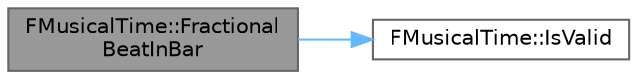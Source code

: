 digraph "FMusicalTime::FractionalBeatInBar"
{
 // INTERACTIVE_SVG=YES
 // LATEX_PDF_SIZE
  bgcolor="transparent";
  edge [fontname=Helvetica,fontsize=10,labelfontname=Helvetica,labelfontsize=10];
  node [fontname=Helvetica,fontsize=10,shape=box,height=0.2,width=0.4];
  rankdir="LR";
  Node1 [id="Node000001",label="FMusicalTime::Fractional\lBeatInBar",height=0.2,width=0.4,color="gray40", fillcolor="grey60", style="filled", fontcolor="black",tooltip=" "];
  Node1 -> Node2 [id="edge1_Node000001_Node000002",color="steelblue1",style="solid",tooltip=" "];
  Node2 [id="Node000002",label="FMusicalTime::IsValid",height=0.2,width=0.4,color="grey40", fillcolor="white", style="filled",URL="$de/dd9/structFMusicalTime.html#a4552c97a11b1fb04e33c93964f8b8fae",tooltip="Verify that this musical time is valid to use."];
}
